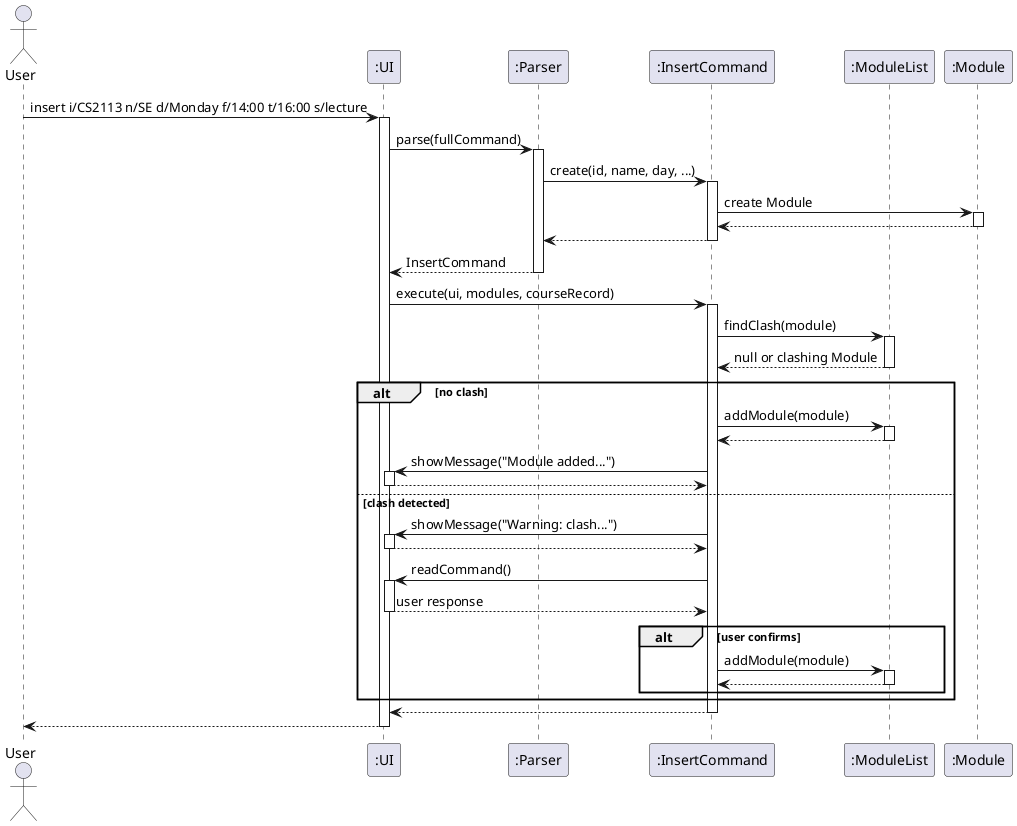 @startuml
actor User
participant ":UI" as UI
participant ":Parser" as Parser
participant ":InsertCommand" as InsertCmd
participant ":ModuleList" as ModuleList
participant ":Module" as Module

User -> UI: insert i/CS2113 n/SE d/Monday f/14:00 t/16:00 s/lecture
activate UI

UI -> Parser: parse(fullCommand)
activate Parser

Parser -> InsertCmd: create(id, name, day, ...)
activate InsertCmd
InsertCmd -> Module: create Module
activate Module
Module --> InsertCmd
deactivate Module
InsertCmd --> Parser
deactivate InsertCmd

Parser --> UI: InsertCommand
deactivate Parser

UI -> InsertCmd: execute(ui, modules, courseRecord)
activate InsertCmd

InsertCmd -> ModuleList: findClash(module)
activate ModuleList
ModuleList --> InsertCmd: null or clashing Module
deactivate ModuleList

alt no clash
    InsertCmd -> ModuleList: addModule(module)
    activate ModuleList
    ModuleList --> InsertCmd
    deactivate ModuleList
    InsertCmd -> UI: showMessage("Module added...")
    activate UI
    UI --> InsertCmd
    deactivate UI
else clash detected
    InsertCmd -> UI: showMessage("Warning: clash...")
    activate UI
    UI --> InsertCmd
    deactivate UI
    InsertCmd -> UI: readCommand()
    activate UI
    UI --> InsertCmd: user response
    deactivate UI
    alt user confirms
        InsertCmd -> ModuleList: addModule(module)
        activate ModuleList
        ModuleList --> InsertCmd
        deactivate ModuleList
    end
end

InsertCmd --> UI
deactivate InsertCmd

UI --> User
deactivate UI

@enduml